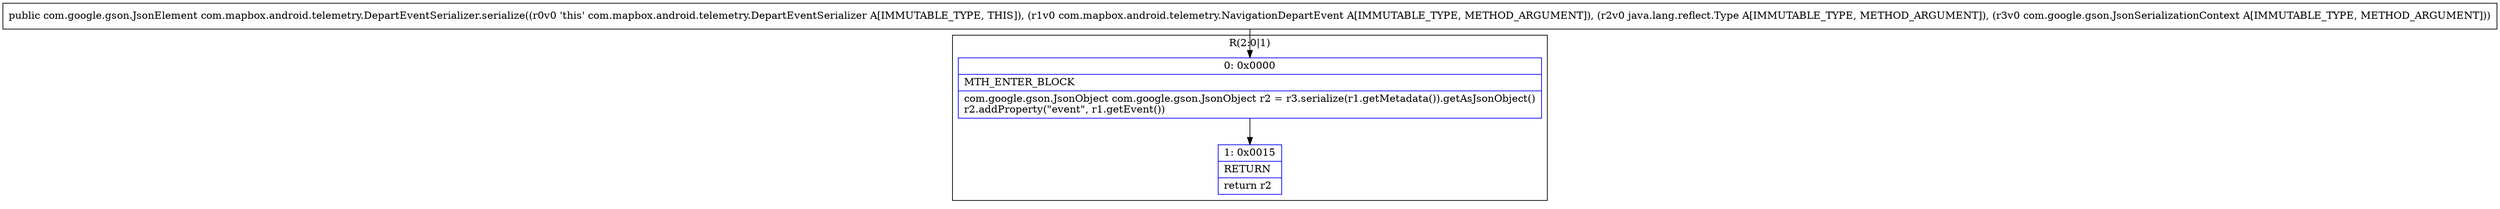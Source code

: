 digraph "CFG forcom.mapbox.android.telemetry.DepartEventSerializer.serialize(Lcom\/mapbox\/android\/telemetry\/NavigationDepartEvent;Ljava\/lang\/reflect\/Type;Lcom\/google\/gson\/JsonSerializationContext;)Lcom\/google\/gson\/JsonElement;" {
subgraph cluster_Region_1225841353 {
label = "R(2:0|1)";
node [shape=record,color=blue];
Node_0 [shape=record,label="{0\:\ 0x0000|MTH_ENTER_BLOCK\l|com.google.gson.JsonObject com.google.gson.JsonObject r2 = r3.serialize(r1.getMetadata()).getAsJsonObject()\lr2.addProperty(\"event\", r1.getEvent())\l}"];
Node_1 [shape=record,label="{1\:\ 0x0015|RETURN\l|return r2\l}"];
}
MethodNode[shape=record,label="{public com.google.gson.JsonElement com.mapbox.android.telemetry.DepartEventSerializer.serialize((r0v0 'this' com.mapbox.android.telemetry.DepartEventSerializer A[IMMUTABLE_TYPE, THIS]), (r1v0 com.mapbox.android.telemetry.NavigationDepartEvent A[IMMUTABLE_TYPE, METHOD_ARGUMENT]), (r2v0 java.lang.reflect.Type A[IMMUTABLE_TYPE, METHOD_ARGUMENT]), (r3v0 com.google.gson.JsonSerializationContext A[IMMUTABLE_TYPE, METHOD_ARGUMENT])) }"];
MethodNode -> Node_0;
Node_0 -> Node_1;
}

